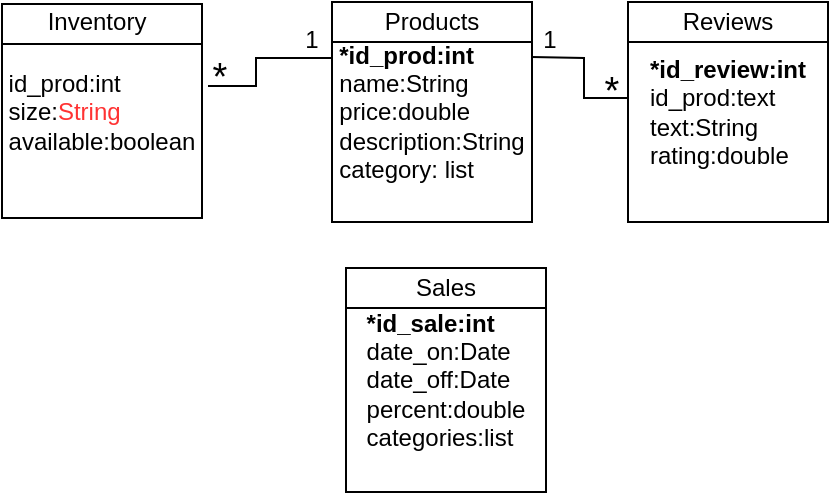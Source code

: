 <mxfile version="13.5.1" type="device"><diagram id="rbrwyUsZFdhbfDKjeJ5W" name="Page-1"><mxGraphModel dx="770" dy="556" grid="0" gridSize="10" guides="1" tooltips="1" connect="1" arrows="1" fold="1" page="1" pageScale="1" pageWidth="827" pageHeight="1169" math="0" shadow="0"><root><mxCell id="0"/><mxCell id="1" parent="0"/><mxCell id="NlowPMZ3F_ov-81Ee2zG-6" style="edgeStyle=none;rounded=0;orthogonalLoop=1;jettySize=auto;html=1;exitX=1;exitY=0.25;exitDx=0;exitDy=0;entryX=0.01;entryY=0.436;entryDx=0;entryDy=0;entryPerimeter=0;endArrow=none;endFill=0;" edge="1" parent="1" source="4hlyAq234qrzfCpJDZel-2" target="4hlyAq234qrzfCpJDZel-6"><mxGeometry relative="1" as="geometry"><Array as="points"><mxPoint x="352" y="170"/><mxPoint x="352" y="190"/></Array></mxGeometry></mxCell><mxCell id="4hlyAq234qrzfCpJDZel-2" value="&lt;div style=&quot;text-align: justify&quot;&gt;&lt;b&gt;*id_prod:int&lt;/b&gt;&lt;/div&gt;&lt;div style=&quot;text-align: justify&quot;&gt;name:String&lt;/div&gt;&lt;div style=&quot;text-align: justify&quot;&gt;price:double&lt;/div&gt;&lt;div style=&quot;text-align: justify&quot;&gt;description:String&lt;/div&gt;&lt;div style=&quot;text-align: justify&quot;&gt;category: list&amp;nbsp;&lt;/div&gt;" style="shape=internalStorage;whiteSpace=wrap;html=1;backgroundOutline=1;dx=0;dy=20;" parent="1" vertex="1"><mxGeometry x="226" y="142" width="100" height="110" as="geometry"/></mxCell><mxCell id="4hlyAq234qrzfCpJDZel-3" value="Products" style="text;html=1;strokeColor=none;fillColor=none;align=center;verticalAlign=middle;whiteSpace=wrap;rounded=0;" parent="1" vertex="1"><mxGeometry x="256" y="142" width="40" height="20" as="geometry"/></mxCell><mxCell id="NlowPMZ3F_ov-81Ee2zG-3" style="edgeStyle=none;rounded=0;orthogonalLoop=1;jettySize=auto;html=1;entryX=0;entryY=0.25;entryDx=0;entryDy=0;endArrow=none;endFill=0;" edge="1" parent="1"><mxGeometry relative="1" as="geometry"><mxPoint x="164" y="184" as="sourcePoint"/><mxPoint x="226" y="170" as="targetPoint"/><Array as="points"><mxPoint x="188" y="184"/><mxPoint x="188" y="170"/></Array></mxGeometry></mxCell><mxCell id="4hlyAq234qrzfCpJDZel-4" value="&lt;div style=&quot;text-align: justify&quot;&gt;id_prod:int&lt;/div&gt;&lt;div style=&quot;text-align: justify&quot;&gt;size:&lt;font color=&quot;#ff3333&quot;&gt;String&lt;/font&gt;&lt;/div&gt;&lt;div style=&quot;text-align: justify&quot;&gt;available:boolean&lt;/div&gt;" style="shape=internalStorage;whiteSpace=wrap;html=1;backgroundOutline=1;dx=0;dy=20;" parent="1" vertex="1"><mxGeometry x="61" y="143" width="100" height="107" as="geometry"/></mxCell><mxCell id="4hlyAq234qrzfCpJDZel-5" value="Inventory" style="text;html=1;strokeColor=none;fillColor=none;align=center;verticalAlign=middle;whiteSpace=wrap;rounded=0;" parent="1" vertex="1"><mxGeometry x="92" y="142" width="33" height="20" as="geometry"/></mxCell><mxCell id="4hlyAq234qrzfCpJDZel-6" value="&lt;div style=&quot;text-align: justify&quot;&gt;&lt;b&gt;*id_review:int&lt;/b&gt;&lt;/div&gt;&lt;div style=&quot;text-align: justify&quot;&gt;id_prod:text&lt;/div&gt;&lt;div style=&quot;text-align: justify&quot;&gt;text:String&lt;/div&gt;&lt;div style=&quot;text-align: justify&quot;&gt;rating:double&lt;/div&gt;" style="shape=internalStorage;whiteSpace=wrap;html=1;backgroundOutline=1;dx=0;dy=20;" parent="1" vertex="1"><mxGeometry x="374" y="142" width="100" height="110" as="geometry"/></mxCell><mxCell id="4hlyAq234qrzfCpJDZel-7" value="Reviews" style="text;html=1;strokeColor=none;fillColor=none;align=center;verticalAlign=middle;whiteSpace=wrap;rounded=0;" parent="1" vertex="1"><mxGeometry x="404" y="142" width="40" height="20" as="geometry"/></mxCell><mxCell id="4hlyAq234qrzfCpJDZel-18" value="&lt;div style=&quot;text-align: justify&quot;&gt;&lt;b&gt;*id_sale:int&lt;/b&gt;&lt;/div&gt;&lt;div style=&quot;text-align: justify&quot;&gt;date_on:Date&lt;/div&gt;&lt;div style=&quot;text-align: justify&quot;&gt;date_off:Date&lt;/div&gt;&lt;div style=&quot;text-align: justify&quot;&gt;percent:double&lt;/div&gt;&lt;div style=&quot;text-align: justify&quot;&gt;categories:list&lt;/div&gt;" style="shape=internalStorage;whiteSpace=wrap;html=1;backgroundOutline=1;dx=0;dy=20;" parent="1" vertex="1"><mxGeometry x="233" y="275" width="100" height="112" as="geometry"/></mxCell><mxCell id="4hlyAq234qrzfCpJDZel-19" value="Sales" style="text;html=1;strokeColor=none;fillColor=none;align=center;verticalAlign=middle;whiteSpace=wrap;rounded=0;" parent="1" vertex="1"><mxGeometry x="263" y="275" width="40" height="20" as="geometry"/></mxCell><mxCell id="4hlyAq234qrzfCpJDZel-29" value="1" style="text;html=1;strokeColor=none;fillColor=none;align=center;verticalAlign=middle;whiteSpace=wrap;rounded=0;" parent="1" vertex="1"><mxGeometry x="196" y="151" width="40" height="20" as="geometry"/></mxCell><mxCell id="4hlyAq234qrzfCpJDZel-34" value="1" style="text;html=1;strokeColor=none;fillColor=none;align=center;verticalAlign=middle;whiteSpace=wrap;rounded=0;" parent="1" vertex="1"><mxGeometry x="315" y="151" width="40" height="20" as="geometry"/></mxCell><mxCell id="4hlyAq234qrzfCpJDZel-36" value="&lt;font style=&quot;font-size: 19px&quot;&gt;*&lt;/font&gt;" style="text;html=1;strokeColor=none;fillColor=none;align=center;verticalAlign=middle;whiteSpace=wrap;rounded=0;" parent="1" vertex="1"><mxGeometry x="346" y="177" width="40" height="20" as="geometry"/></mxCell><mxCell id="4hlyAq234qrzfCpJDZel-39" value="&lt;font style=&quot;font-size: 19px&quot;&gt;*&lt;/font&gt;" style="text;html=1;strokeColor=none;fillColor=none;align=center;verticalAlign=middle;whiteSpace=wrap;rounded=0;" parent="1" vertex="1"><mxGeometry x="150" y="170" width="40" height="20" as="geometry"/></mxCell><mxCell id="NlowPMZ3F_ov-81Ee2zG-4" style="edgeStyle=none;rounded=0;orthogonalLoop=1;jettySize=auto;html=1;exitX=0.5;exitY=0;exitDx=0;exitDy=0;endArrow=none;endFill=0;" edge="1" parent="1" source="4hlyAq234qrzfCpJDZel-39" target="4hlyAq234qrzfCpJDZel-39"><mxGeometry relative="1" as="geometry"/></mxCell></root></mxGraphModel></diagram></mxfile>